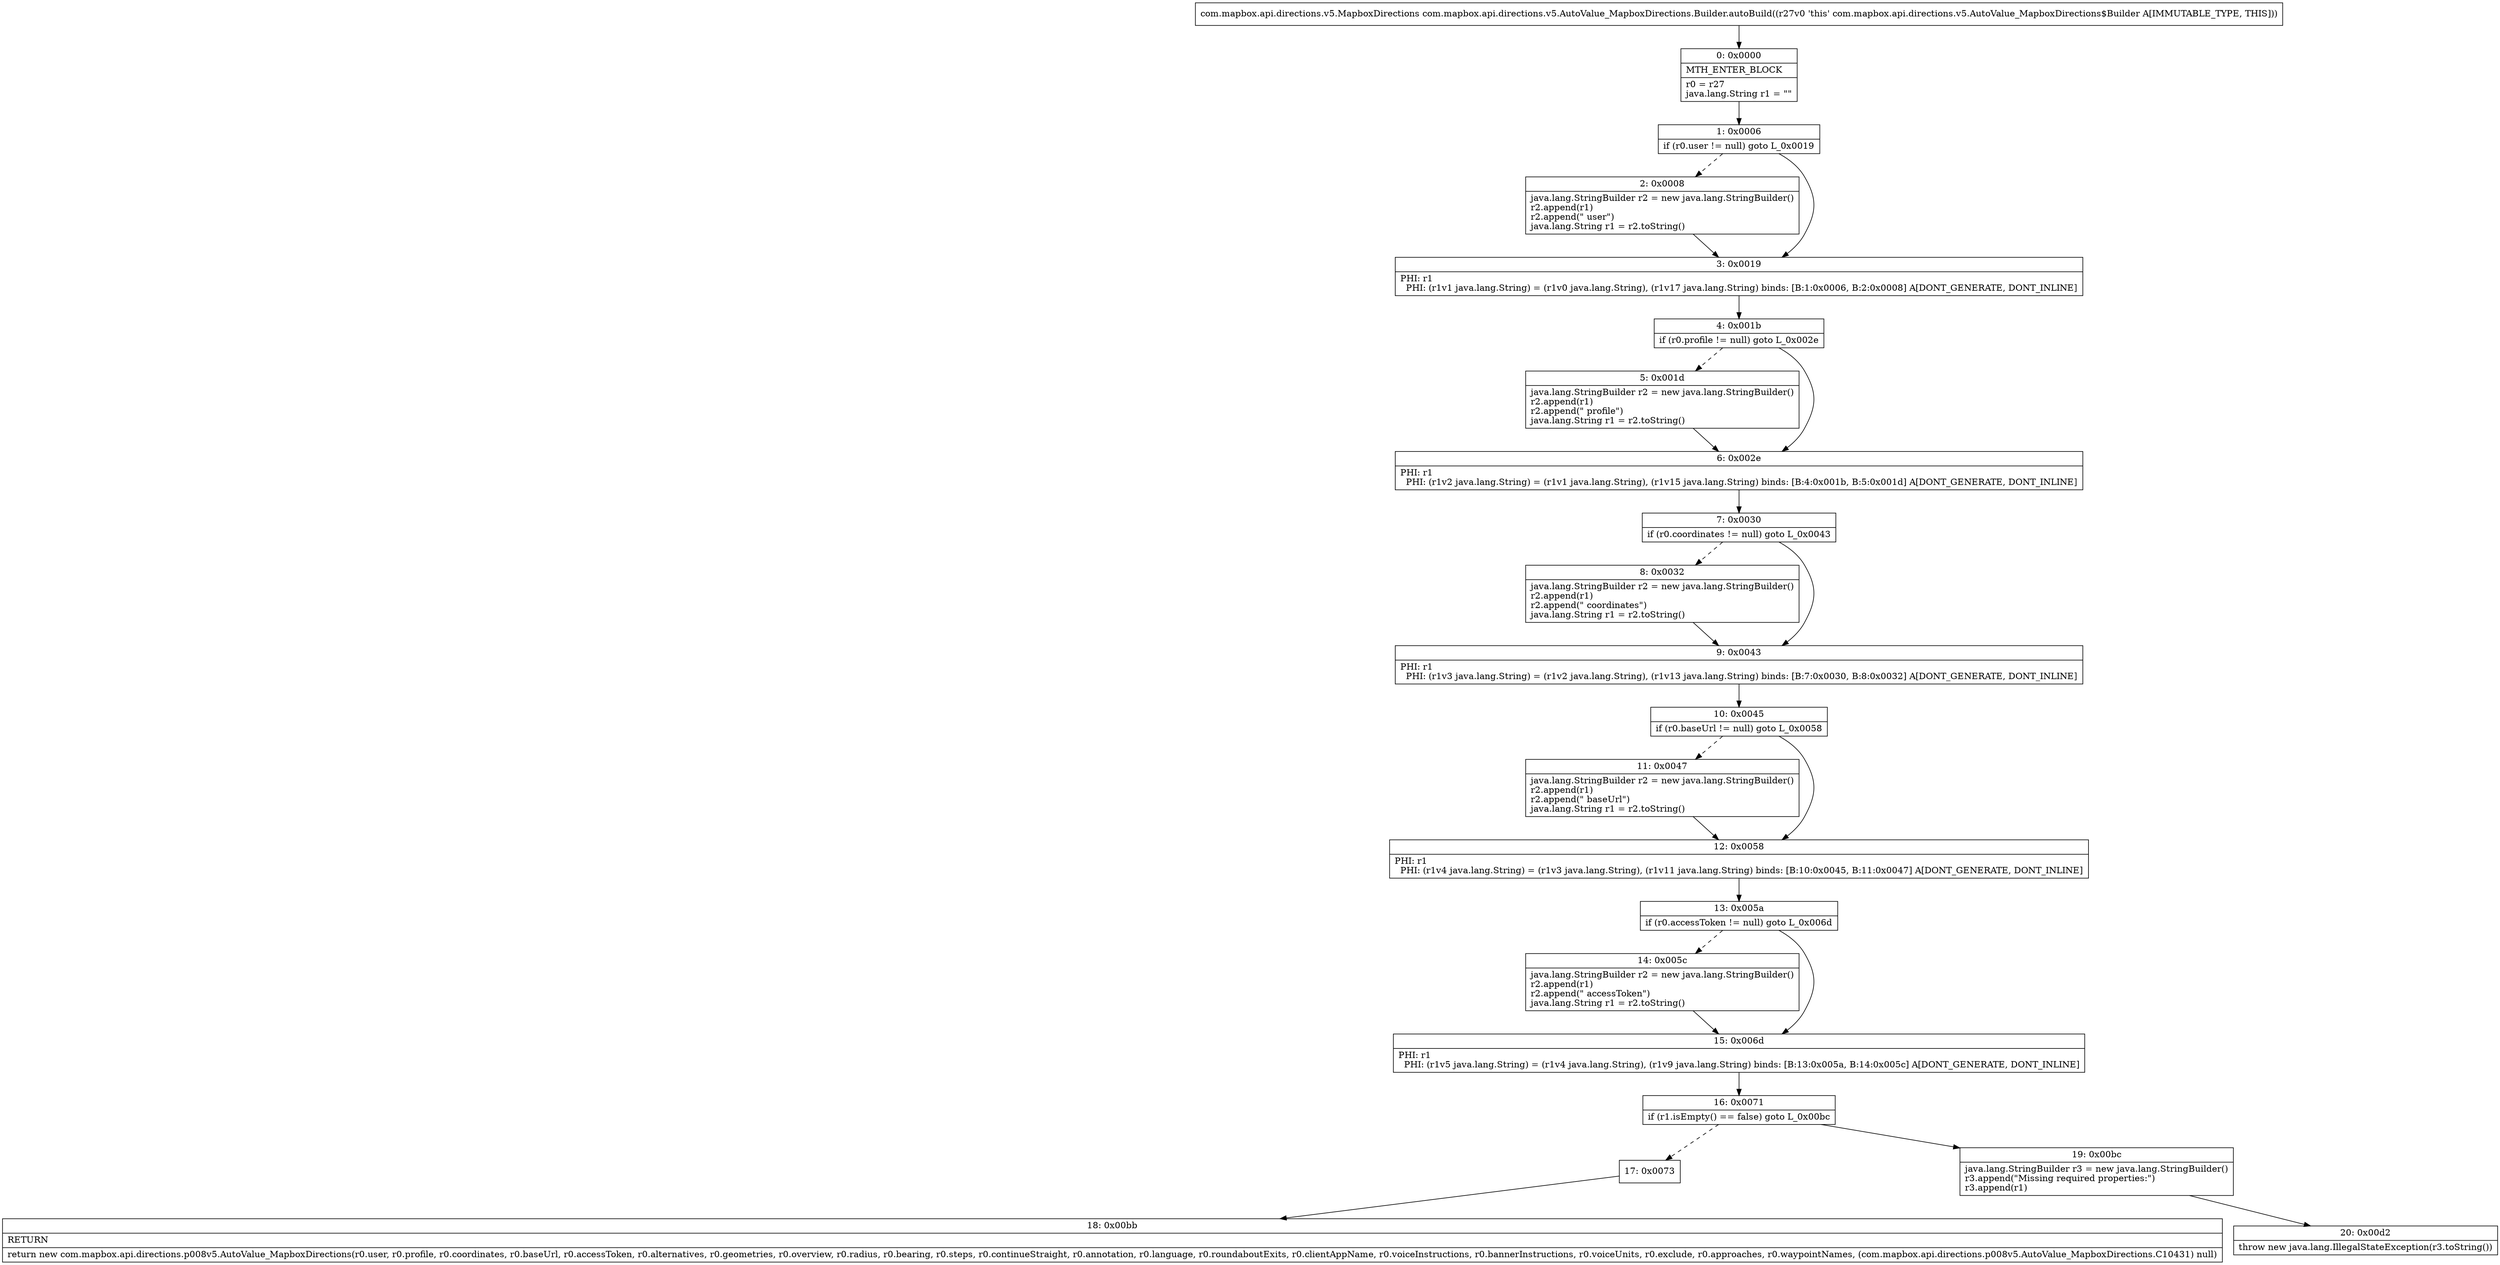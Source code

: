 digraph "CFG forcom.mapbox.api.directions.v5.AutoValue_MapboxDirections.Builder.autoBuild()Lcom\/mapbox\/api\/directions\/v5\/MapboxDirections;" {
Node_0 [shape=record,label="{0\:\ 0x0000|MTH_ENTER_BLOCK\l|r0 = r27\ljava.lang.String r1 = \"\"\l}"];
Node_1 [shape=record,label="{1\:\ 0x0006|if (r0.user != null) goto L_0x0019\l}"];
Node_2 [shape=record,label="{2\:\ 0x0008|java.lang.StringBuilder r2 = new java.lang.StringBuilder()\lr2.append(r1)\lr2.append(\" user\")\ljava.lang.String r1 = r2.toString()\l}"];
Node_3 [shape=record,label="{3\:\ 0x0019|PHI: r1 \l  PHI: (r1v1 java.lang.String) = (r1v0 java.lang.String), (r1v17 java.lang.String) binds: [B:1:0x0006, B:2:0x0008] A[DONT_GENERATE, DONT_INLINE]\l}"];
Node_4 [shape=record,label="{4\:\ 0x001b|if (r0.profile != null) goto L_0x002e\l}"];
Node_5 [shape=record,label="{5\:\ 0x001d|java.lang.StringBuilder r2 = new java.lang.StringBuilder()\lr2.append(r1)\lr2.append(\" profile\")\ljava.lang.String r1 = r2.toString()\l}"];
Node_6 [shape=record,label="{6\:\ 0x002e|PHI: r1 \l  PHI: (r1v2 java.lang.String) = (r1v1 java.lang.String), (r1v15 java.lang.String) binds: [B:4:0x001b, B:5:0x001d] A[DONT_GENERATE, DONT_INLINE]\l}"];
Node_7 [shape=record,label="{7\:\ 0x0030|if (r0.coordinates != null) goto L_0x0043\l}"];
Node_8 [shape=record,label="{8\:\ 0x0032|java.lang.StringBuilder r2 = new java.lang.StringBuilder()\lr2.append(r1)\lr2.append(\" coordinates\")\ljava.lang.String r1 = r2.toString()\l}"];
Node_9 [shape=record,label="{9\:\ 0x0043|PHI: r1 \l  PHI: (r1v3 java.lang.String) = (r1v2 java.lang.String), (r1v13 java.lang.String) binds: [B:7:0x0030, B:8:0x0032] A[DONT_GENERATE, DONT_INLINE]\l}"];
Node_10 [shape=record,label="{10\:\ 0x0045|if (r0.baseUrl != null) goto L_0x0058\l}"];
Node_11 [shape=record,label="{11\:\ 0x0047|java.lang.StringBuilder r2 = new java.lang.StringBuilder()\lr2.append(r1)\lr2.append(\" baseUrl\")\ljava.lang.String r1 = r2.toString()\l}"];
Node_12 [shape=record,label="{12\:\ 0x0058|PHI: r1 \l  PHI: (r1v4 java.lang.String) = (r1v3 java.lang.String), (r1v11 java.lang.String) binds: [B:10:0x0045, B:11:0x0047] A[DONT_GENERATE, DONT_INLINE]\l}"];
Node_13 [shape=record,label="{13\:\ 0x005a|if (r0.accessToken != null) goto L_0x006d\l}"];
Node_14 [shape=record,label="{14\:\ 0x005c|java.lang.StringBuilder r2 = new java.lang.StringBuilder()\lr2.append(r1)\lr2.append(\" accessToken\")\ljava.lang.String r1 = r2.toString()\l}"];
Node_15 [shape=record,label="{15\:\ 0x006d|PHI: r1 \l  PHI: (r1v5 java.lang.String) = (r1v4 java.lang.String), (r1v9 java.lang.String) binds: [B:13:0x005a, B:14:0x005c] A[DONT_GENERATE, DONT_INLINE]\l}"];
Node_16 [shape=record,label="{16\:\ 0x0071|if (r1.isEmpty() == false) goto L_0x00bc\l}"];
Node_17 [shape=record,label="{17\:\ 0x0073}"];
Node_18 [shape=record,label="{18\:\ 0x00bb|RETURN\l|return new com.mapbox.api.directions.p008v5.AutoValue_MapboxDirections(r0.user, r0.profile, r0.coordinates, r0.baseUrl, r0.accessToken, r0.alternatives, r0.geometries, r0.overview, r0.radius, r0.bearing, r0.steps, r0.continueStraight, r0.annotation, r0.language, r0.roundaboutExits, r0.clientAppName, r0.voiceInstructions, r0.bannerInstructions, r0.voiceUnits, r0.exclude, r0.approaches, r0.waypointNames, (com.mapbox.api.directions.p008v5.AutoValue_MapboxDirections.C10431) null)\l}"];
Node_19 [shape=record,label="{19\:\ 0x00bc|java.lang.StringBuilder r3 = new java.lang.StringBuilder()\lr3.append(\"Missing required properties:\")\lr3.append(r1)\l}"];
Node_20 [shape=record,label="{20\:\ 0x00d2|throw new java.lang.IllegalStateException(r3.toString())\l}"];
MethodNode[shape=record,label="{com.mapbox.api.directions.v5.MapboxDirections com.mapbox.api.directions.v5.AutoValue_MapboxDirections.Builder.autoBuild((r27v0 'this' com.mapbox.api.directions.v5.AutoValue_MapboxDirections$Builder A[IMMUTABLE_TYPE, THIS])) }"];
MethodNode -> Node_0;
Node_0 -> Node_1;
Node_1 -> Node_2[style=dashed];
Node_1 -> Node_3;
Node_2 -> Node_3;
Node_3 -> Node_4;
Node_4 -> Node_5[style=dashed];
Node_4 -> Node_6;
Node_5 -> Node_6;
Node_6 -> Node_7;
Node_7 -> Node_8[style=dashed];
Node_7 -> Node_9;
Node_8 -> Node_9;
Node_9 -> Node_10;
Node_10 -> Node_11[style=dashed];
Node_10 -> Node_12;
Node_11 -> Node_12;
Node_12 -> Node_13;
Node_13 -> Node_14[style=dashed];
Node_13 -> Node_15;
Node_14 -> Node_15;
Node_15 -> Node_16;
Node_16 -> Node_17[style=dashed];
Node_16 -> Node_19;
Node_17 -> Node_18;
Node_19 -> Node_20;
}

